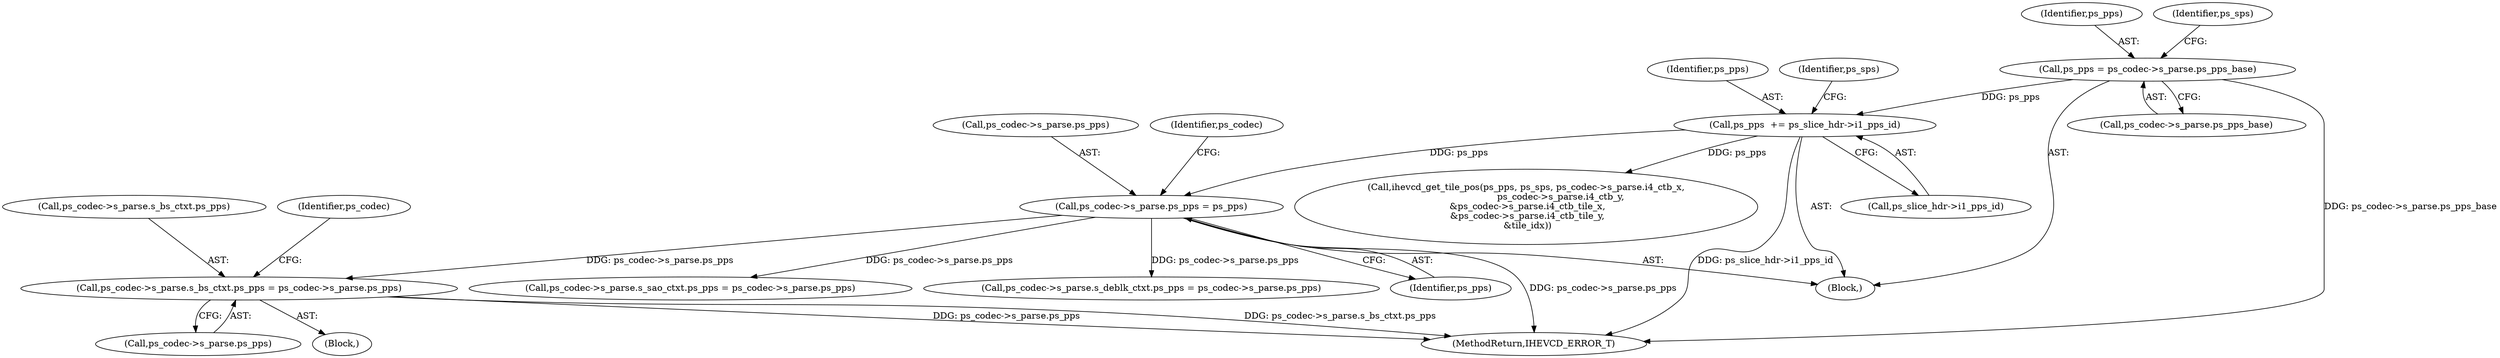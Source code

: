 digraph "0_Android_2b9fb0c2074d370a254b35e2489de2d94943578d@pointer" {
"1003589" [label="(Call,ps_codec->s_parse.s_bs_ctxt.ps_pps = ps_codec->s_parse.ps_pps)"];
"1000338" [label="(Call,ps_codec->s_parse.ps_pps = ps_pps)"];
"1000246" [label="(Call,ps_pps  += ps_slice_hdr->i1_pps_id)"];
"1000221" [label="(Call,ps_pps = ps_codec->s_parse.ps_pps_base)"];
"1000246" [label="(Call,ps_pps  += ps_slice_hdr->i1_pps_id)"];
"1003589" [label="(Call,ps_codec->s_parse.s_bs_ctxt.ps_pps = ps_codec->s_parse.ps_pps)"];
"1000344" [label="(Identifier,ps_pps)"];
"1003606" [label="(Identifier,ps_codec)"];
"1003597" [label="(Call,ps_codec->s_parse.ps_pps)"];
"1000348" [label="(Identifier,ps_codec)"];
"1000359" [label="(Call,ihevcd_get_tile_pos(ps_pps, ps_sps, ps_codec->s_parse.i4_ctb_x,\n                        ps_codec->s_parse.i4_ctb_y,\n &ps_codec->s_parse.i4_ctb_tile_x,\n &ps_codec->s_parse.i4_ctb_tile_y,\n &tile_idx))"];
"1000223" [label="(Call,ps_codec->s_parse.ps_pps_base)"];
"1000222" [label="(Identifier,ps_pps)"];
"1000229" [label="(Identifier,ps_sps)"];
"1004775" [label="(Call,ps_codec->s_parse.s_sao_ctxt.ps_pps = ps_codec->s_parse.ps_pps)"];
"1000252" [label="(Identifier,ps_sps)"];
"1003465" [label="(Block,)"];
"1000221" [label="(Call,ps_pps = ps_codec->s_parse.ps_pps_base)"];
"1000339" [label="(Call,ps_codec->s_parse.ps_pps)"];
"1004714" [label="(Call,ps_codec->s_parse.s_deblk_ctxt.ps_pps = ps_codec->s_parse.ps_pps)"];
"1000187" [label="(Block,)"];
"1003590" [label="(Call,ps_codec->s_parse.s_bs_ctxt.ps_pps)"];
"1004845" [label="(MethodReturn,IHEVCD_ERROR_T)"];
"1000248" [label="(Call,ps_slice_hdr->i1_pps_id)"];
"1000247" [label="(Identifier,ps_pps)"];
"1000338" [label="(Call,ps_codec->s_parse.ps_pps = ps_pps)"];
"1003589" -> "1003465"  [label="AST: "];
"1003589" -> "1003597"  [label="CFG: "];
"1003590" -> "1003589"  [label="AST: "];
"1003597" -> "1003589"  [label="AST: "];
"1003606" -> "1003589"  [label="CFG: "];
"1003589" -> "1004845"  [label="DDG: ps_codec->s_parse.ps_pps"];
"1003589" -> "1004845"  [label="DDG: ps_codec->s_parse.s_bs_ctxt.ps_pps"];
"1000338" -> "1003589"  [label="DDG: ps_codec->s_parse.ps_pps"];
"1000338" -> "1000187"  [label="AST: "];
"1000338" -> "1000344"  [label="CFG: "];
"1000339" -> "1000338"  [label="AST: "];
"1000344" -> "1000338"  [label="AST: "];
"1000348" -> "1000338"  [label="CFG: "];
"1000338" -> "1004845"  [label="DDG: ps_codec->s_parse.ps_pps"];
"1000246" -> "1000338"  [label="DDG: ps_pps"];
"1000338" -> "1004714"  [label="DDG: ps_codec->s_parse.ps_pps"];
"1000338" -> "1004775"  [label="DDG: ps_codec->s_parse.ps_pps"];
"1000246" -> "1000187"  [label="AST: "];
"1000246" -> "1000248"  [label="CFG: "];
"1000247" -> "1000246"  [label="AST: "];
"1000248" -> "1000246"  [label="AST: "];
"1000252" -> "1000246"  [label="CFG: "];
"1000246" -> "1004845"  [label="DDG: ps_slice_hdr->i1_pps_id"];
"1000221" -> "1000246"  [label="DDG: ps_pps"];
"1000246" -> "1000359"  [label="DDG: ps_pps"];
"1000221" -> "1000187"  [label="AST: "];
"1000221" -> "1000223"  [label="CFG: "];
"1000222" -> "1000221"  [label="AST: "];
"1000223" -> "1000221"  [label="AST: "];
"1000229" -> "1000221"  [label="CFG: "];
"1000221" -> "1004845"  [label="DDG: ps_codec->s_parse.ps_pps_base"];
}
